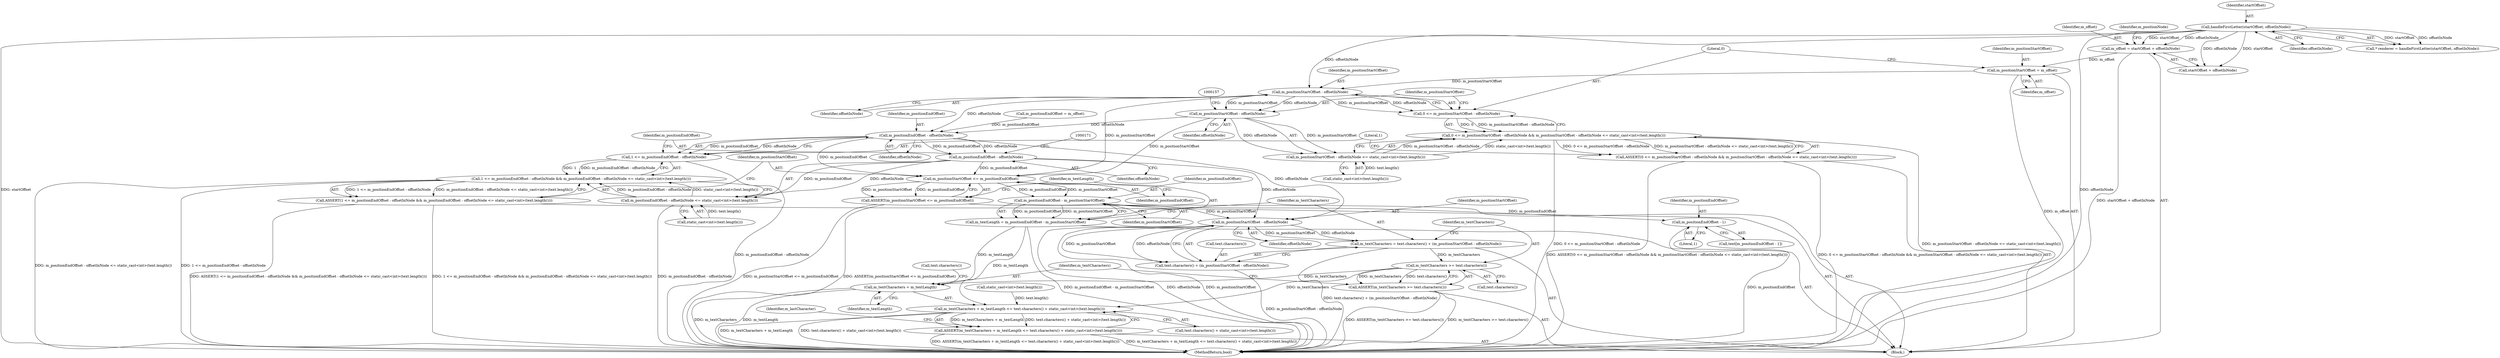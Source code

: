 digraph "1_Chrome_09fbb829eab7ee25e90bb4e9c2f4973c6c62d0f3@integer" {
"1000134" [label="(Call,m_offset = startOffset + offsetInNode)"];
"1000110" [label="(Call,handleFirstLetter(startOffset, offsetInNode))"];
"1000142" [label="(Call,m_positionStartOffset = m_offset)"];
"1000149" [label="(Call,m_positionStartOffset - offsetInNode)"];
"1000147" [label="(Call,0 <= m_positionStartOffset - offsetInNode)"];
"1000146" [label="(Call,0 <= m_positionStartOffset - offsetInNode && m_positionStartOffset - offsetInNode <= static_cast<int>(text.length()))"];
"1000145" [label="(Call,ASSERT(0 <= m_positionStartOffset - offsetInNode && m_positionStartOffset - offsetInNode <= static_cast<int>(text.length())))"];
"1000153" [label="(Call,m_positionStartOffset - offsetInNode)"];
"1000152" [label="(Call,m_positionStartOffset - offsetInNode <= static_cast<int>(text.length()))"];
"1000163" [label="(Call,m_positionEndOffset - offsetInNode)"];
"1000161" [label="(Call,1 <= m_positionEndOffset - offsetInNode)"];
"1000160" [label="(Call,1 <= m_positionEndOffset - offsetInNode && m_positionEndOffset - offsetInNode <= static_cast<int>(text.length()))"];
"1000159" [label="(Call,ASSERT(1 <= m_positionEndOffset - offsetInNode && m_positionEndOffset - offsetInNode <= static_cast<int>(text.length())))"];
"1000167" [label="(Call,m_positionEndOffset - offsetInNode)"];
"1000166" [label="(Call,m_positionEndOffset - offsetInNode <= static_cast<int>(text.length()))"];
"1000174" [label="(Call,m_positionStartOffset <= m_positionEndOffset)"];
"1000173" [label="(Call,ASSERT(m_positionStartOffset <= m_positionEndOffset))"];
"1000179" [label="(Call,m_positionEndOffset - m_positionStartOffset)"];
"1000177" [label="(Call,m_textLength = m_positionEndOffset - m_positionStartOffset)"];
"1000194" [label="(Call,m_textCharacters + m_textLength <= text.characters() + static_cast<int>(text.length()))"];
"1000193" [label="(Call,ASSERT(m_textCharacters + m_textLength <= text.characters() + static_cast<int>(text.length())))"];
"1000195" [label="(Call,m_textCharacters + m_textLength)"];
"1000186" [label="(Call,m_positionStartOffset - offsetInNode)"];
"1000182" [label="(Call,m_textCharacters = text.characters() + (m_positionStartOffset - offsetInNode))"];
"1000190" [label="(Call,m_textCharacters >= text.characters())"];
"1000189" [label="(Call,ASSERT(m_textCharacters >= text.characters()))"];
"1000184" [label="(Call,text.characters() + (m_positionStartOffset - offsetInNode))"];
"1000207" [label="(Call,m_positionEndOffset - 1)"];
"1000140" [label="(Identifier,m_positionNode)"];
"1000110" [label="(Call,handleFirstLetter(startOffset, offsetInNode))"];
"1000177" [label="(Call,m_textLength = m_positionEndOffset - m_positionStartOffset)"];
"1000154" [label="(Identifier,m_positionStartOffset)"];
"1000148" [label="(Literal,0)"];
"1000159" [label="(Call,ASSERT(1 <= m_positionEndOffset - offsetInNode && m_positionEndOffset - offsetInNode <= static_cast<int>(text.length())))"];
"1000155" [label="(Identifier,offsetInNode)"];
"1000167" [label="(Call,m_positionEndOffset - offsetInNode)"];
"1000170" [label="(Call,static_cast<int>(text.length()))"];
"1000181" [label="(Identifier,m_positionStartOffset)"];
"1000136" [label="(Call,startOffset + offsetInNode)"];
"1000190" [label="(Call,m_textCharacters >= text.characters())"];
"1000147" [label="(Call,0 <= m_positionStartOffset - offsetInNode)"];
"1000142" [label="(Call,m_positionStartOffset = m_offset)"];
"1000112" [label="(Identifier,offsetInNode)"];
"1000187" [label="(Identifier,m_positionStartOffset)"];
"1000213" [label="(MethodReturn,bool)"];
"1000189" [label="(Call,ASSERT(m_textCharacters >= text.characters()))"];
"1000192" [label="(Call,text.characters())"];
"1000179" [label="(Call,m_positionEndOffset - m_positionStartOffset)"];
"1000145" [label="(Call,ASSERT(0 <= m_positionStartOffset - offsetInNode && m_positionStartOffset - offsetInNode <= static_cast<int>(text.length())))"];
"1000169" [label="(Identifier,offsetInNode)"];
"1000174" [label="(Call,m_positionStartOffset <= m_positionEndOffset)"];
"1000183" [label="(Identifier,m_textCharacters)"];
"1000144" [label="(Identifier,m_offset)"];
"1000151" [label="(Identifier,offsetInNode)"];
"1000188" [label="(Identifier,offsetInNode)"];
"1000152" [label="(Call,m_positionStartOffset - offsetInNode <= static_cast<int>(text.length()))"];
"1000204" [label="(Identifier,m_lastCharacter)"];
"1000168" [label="(Identifier,m_positionEndOffset)"];
"1000146" [label="(Call,0 <= m_positionStartOffset - offsetInNode && m_positionStartOffset - offsetInNode <= static_cast<int>(text.length()))"];
"1000153" [label="(Call,m_positionStartOffset - offsetInNode)"];
"1000135" [label="(Identifier,m_offset)"];
"1000156" [label="(Call,static_cast<int>(text.length()))"];
"1000176" [label="(Identifier,m_positionEndOffset)"];
"1000149" [label="(Call,m_positionStartOffset - offsetInNode)"];
"1000197" [label="(Identifier,m_textLength)"];
"1000163" [label="(Call,m_positionEndOffset - offsetInNode)"];
"1000164" [label="(Identifier,m_positionEndOffset)"];
"1000175" [label="(Identifier,m_positionStartOffset)"];
"1000186" [label="(Call,m_positionStartOffset - offsetInNode)"];
"1000196" [label="(Identifier,m_textCharacters)"];
"1000160" [label="(Call,1 <= m_positionEndOffset - offsetInNode && m_positionEndOffset - offsetInNode <= static_cast<int>(text.length()))"];
"1000173" [label="(Call,ASSERT(m_positionStartOffset <= m_positionEndOffset))"];
"1000199" [label="(Call,text.characters())"];
"1000185" [label="(Call,text.characters())"];
"1000165" [label="(Identifier,offsetInNode)"];
"1000166" [label="(Call,m_positionEndOffset - offsetInNode <= static_cast<int>(text.length()))"];
"1000162" [label="(Literal,1)"];
"1000131" [label="(Call,m_positionEndOffset = m_offset)"];
"1000198" [label="(Call,text.characters() + static_cast<int>(text.length()))"];
"1000182" [label="(Call,m_textCharacters = text.characters() + (m_positionStartOffset - offsetInNode))"];
"1000191" [label="(Identifier,m_textCharacters)"];
"1000200" [label="(Call,static_cast<int>(text.length()))"];
"1000209" [label="(Literal,1)"];
"1000178" [label="(Identifier,m_textLength)"];
"1000207" [label="(Call,m_positionEndOffset - 1)"];
"1000111" [label="(Identifier,startOffset)"];
"1000150" [label="(Identifier,m_positionStartOffset)"];
"1000195" [label="(Call,m_textCharacters + m_textLength)"];
"1000108" [label="(Call,* renderer = handleFirstLetter(startOffset, offsetInNode))"];
"1000205" [label="(Call,text[m_positionEndOffset - 1])"];
"1000208" [label="(Identifier,m_positionEndOffset)"];
"1000180" [label="(Identifier,m_positionEndOffset)"];
"1000134" [label="(Call,m_offset = startOffset + offsetInNode)"];
"1000194" [label="(Call,m_textCharacters + m_textLength <= text.characters() + static_cast<int>(text.length()))"];
"1000161" [label="(Call,1 <= m_positionEndOffset - offsetInNode)"];
"1000193" [label="(Call,ASSERT(m_textCharacters + m_textLength <= text.characters() + static_cast<int>(text.length())))"];
"1000143" [label="(Identifier,m_positionStartOffset)"];
"1000184" [label="(Call,text.characters() + (m_positionStartOffset - offsetInNode))"];
"1000101" [label="(Block,)"];
"1000134" -> "1000101"  [label="AST: "];
"1000134" -> "1000136"  [label="CFG: "];
"1000135" -> "1000134"  [label="AST: "];
"1000136" -> "1000134"  [label="AST: "];
"1000140" -> "1000134"  [label="CFG: "];
"1000134" -> "1000213"  [label="DDG: startOffset + offsetInNode"];
"1000110" -> "1000134"  [label="DDG: startOffset"];
"1000110" -> "1000134"  [label="DDG: offsetInNode"];
"1000134" -> "1000142"  [label="DDG: m_offset"];
"1000110" -> "1000108"  [label="AST: "];
"1000110" -> "1000112"  [label="CFG: "];
"1000111" -> "1000110"  [label="AST: "];
"1000112" -> "1000110"  [label="AST: "];
"1000108" -> "1000110"  [label="CFG: "];
"1000110" -> "1000213"  [label="DDG: offsetInNode"];
"1000110" -> "1000213"  [label="DDG: startOffset"];
"1000110" -> "1000108"  [label="DDG: startOffset"];
"1000110" -> "1000108"  [label="DDG: offsetInNode"];
"1000110" -> "1000136"  [label="DDG: startOffset"];
"1000110" -> "1000136"  [label="DDG: offsetInNode"];
"1000110" -> "1000149"  [label="DDG: offsetInNode"];
"1000142" -> "1000101"  [label="AST: "];
"1000142" -> "1000144"  [label="CFG: "];
"1000143" -> "1000142"  [label="AST: "];
"1000144" -> "1000142"  [label="AST: "];
"1000148" -> "1000142"  [label="CFG: "];
"1000142" -> "1000213"  [label="DDG: m_offset"];
"1000142" -> "1000149"  [label="DDG: m_positionStartOffset"];
"1000149" -> "1000147"  [label="AST: "];
"1000149" -> "1000151"  [label="CFG: "];
"1000150" -> "1000149"  [label="AST: "];
"1000151" -> "1000149"  [label="AST: "];
"1000147" -> "1000149"  [label="CFG: "];
"1000149" -> "1000147"  [label="DDG: m_positionStartOffset"];
"1000149" -> "1000147"  [label="DDG: offsetInNode"];
"1000149" -> "1000153"  [label="DDG: m_positionStartOffset"];
"1000149" -> "1000153"  [label="DDG: offsetInNode"];
"1000149" -> "1000163"  [label="DDG: offsetInNode"];
"1000149" -> "1000174"  [label="DDG: m_positionStartOffset"];
"1000147" -> "1000146"  [label="AST: "];
"1000148" -> "1000147"  [label="AST: "];
"1000154" -> "1000147"  [label="CFG: "];
"1000146" -> "1000147"  [label="CFG: "];
"1000147" -> "1000146"  [label="DDG: 0"];
"1000147" -> "1000146"  [label="DDG: m_positionStartOffset - offsetInNode"];
"1000146" -> "1000145"  [label="AST: "];
"1000146" -> "1000152"  [label="CFG: "];
"1000152" -> "1000146"  [label="AST: "];
"1000145" -> "1000146"  [label="CFG: "];
"1000146" -> "1000213"  [label="DDG: m_positionStartOffset - offsetInNode <= static_cast<int>(text.length())"];
"1000146" -> "1000213"  [label="DDG: 0 <= m_positionStartOffset - offsetInNode"];
"1000146" -> "1000145"  [label="DDG: 0 <= m_positionStartOffset - offsetInNode"];
"1000146" -> "1000145"  [label="DDG: m_positionStartOffset - offsetInNode <= static_cast<int>(text.length())"];
"1000152" -> "1000146"  [label="DDG: m_positionStartOffset - offsetInNode"];
"1000152" -> "1000146"  [label="DDG: static_cast<int>(text.length())"];
"1000145" -> "1000101"  [label="AST: "];
"1000162" -> "1000145"  [label="CFG: "];
"1000145" -> "1000213"  [label="DDG: ASSERT(0 <= m_positionStartOffset - offsetInNode && m_positionStartOffset - offsetInNode <= static_cast<int>(text.length()))"];
"1000145" -> "1000213"  [label="DDG: 0 <= m_positionStartOffset - offsetInNode && m_positionStartOffset - offsetInNode <= static_cast<int>(text.length())"];
"1000153" -> "1000152"  [label="AST: "];
"1000153" -> "1000155"  [label="CFG: "];
"1000154" -> "1000153"  [label="AST: "];
"1000155" -> "1000153"  [label="AST: "];
"1000157" -> "1000153"  [label="CFG: "];
"1000153" -> "1000152"  [label="DDG: m_positionStartOffset"];
"1000153" -> "1000152"  [label="DDG: offsetInNode"];
"1000153" -> "1000163"  [label="DDG: offsetInNode"];
"1000153" -> "1000174"  [label="DDG: m_positionStartOffset"];
"1000152" -> "1000156"  [label="CFG: "];
"1000156" -> "1000152"  [label="AST: "];
"1000156" -> "1000152"  [label="DDG: text.length()"];
"1000163" -> "1000161"  [label="AST: "];
"1000163" -> "1000165"  [label="CFG: "];
"1000164" -> "1000163"  [label="AST: "];
"1000165" -> "1000163"  [label="AST: "];
"1000161" -> "1000163"  [label="CFG: "];
"1000163" -> "1000161"  [label="DDG: m_positionEndOffset"];
"1000163" -> "1000161"  [label="DDG: offsetInNode"];
"1000131" -> "1000163"  [label="DDG: m_positionEndOffset"];
"1000163" -> "1000167"  [label="DDG: m_positionEndOffset"];
"1000163" -> "1000167"  [label="DDG: offsetInNode"];
"1000163" -> "1000174"  [label="DDG: m_positionEndOffset"];
"1000163" -> "1000186"  [label="DDG: offsetInNode"];
"1000161" -> "1000160"  [label="AST: "];
"1000162" -> "1000161"  [label="AST: "];
"1000168" -> "1000161"  [label="CFG: "];
"1000160" -> "1000161"  [label="CFG: "];
"1000161" -> "1000213"  [label="DDG: m_positionEndOffset - offsetInNode"];
"1000161" -> "1000160"  [label="DDG: 1"];
"1000161" -> "1000160"  [label="DDG: m_positionEndOffset - offsetInNode"];
"1000160" -> "1000159"  [label="AST: "];
"1000160" -> "1000166"  [label="CFG: "];
"1000166" -> "1000160"  [label="AST: "];
"1000159" -> "1000160"  [label="CFG: "];
"1000160" -> "1000213"  [label="DDG: m_positionEndOffset - offsetInNode <= static_cast<int>(text.length())"];
"1000160" -> "1000213"  [label="DDG: 1 <= m_positionEndOffset - offsetInNode"];
"1000160" -> "1000159"  [label="DDG: 1 <= m_positionEndOffset - offsetInNode"];
"1000160" -> "1000159"  [label="DDG: m_positionEndOffset - offsetInNode <= static_cast<int>(text.length())"];
"1000166" -> "1000160"  [label="DDG: m_positionEndOffset - offsetInNode"];
"1000166" -> "1000160"  [label="DDG: static_cast<int>(text.length())"];
"1000159" -> "1000101"  [label="AST: "];
"1000175" -> "1000159"  [label="CFG: "];
"1000159" -> "1000213"  [label="DDG: ASSERT(1 <= m_positionEndOffset - offsetInNode && m_positionEndOffset - offsetInNode <= static_cast<int>(text.length()))"];
"1000159" -> "1000213"  [label="DDG: 1 <= m_positionEndOffset - offsetInNode && m_positionEndOffset - offsetInNode <= static_cast<int>(text.length())"];
"1000167" -> "1000166"  [label="AST: "];
"1000167" -> "1000169"  [label="CFG: "];
"1000168" -> "1000167"  [label="AST: "];
"1000169" -> "1000167"  [label="AST: "];
"1000171" -> "1000167"  [label="CFG: "];
"1000167" -> "1000166"  [label="DDG: m_positionEndOffset"];
"1000167" -> "1000166"  [label="DDG: offsetInNode"];
"1000167" -> "1000174"  [label="DDG: m_positionEndOffset"];
"1000167" -> "1000186"  [label="DDG: offsetInNode"];
"1000166" -> "1000170"  [label="CFG: "];
"1000170" -> "1000166"  [label="AST: "];
"1000166" -> "1000213"  [label="DDG: m_positionEndOffset - offsetInNode"];
"1000170" -> "1000166"  [label="DDG: text.length()"];
"1000174" -> "1000173"  [label="AST: "];
"1000174" -> "1000176"  [label="CFG: "];
"1000175" -> "1000174"  [label="AST: "];
"1000176" -> "1000174"  [label="AST: "];
"1000173" -> "1000174"  [label="CFG: "];
"1000174" -> "1000173"  [label="DDG: m_positionStartOffset"];
"1000174" -> "1000173"  [label="DDG: m_positionEndOffset"];
"1000174" -> "1000179"  [label="DDG: m_positionEndOffset"];
"1000174" -> "1000179"  [label="DDG: m_positionStartOffset"];
"1000173" -> "1000101"  [label="AST: "];
"1000178" -> "1000173"  [label="CFG: "];
"1000173" -> "1000213"  [label="DDG: ASSERT(m_positionStartOffset <= m_positionEndOffset)"];
"1000173" -> "1000213"  [label="DDG: m_positionStartOffset <= m_positionEndOffset"];
"1000179" -> "1000177"  [label="AST: "];
"1000179" -> "1000181"  [label="CFG: "];
"1000180" -> "1000179"  [label="AST: "];
"1000181" -> "1000179"  [label="AST: "];
"1000177" -> "1000179"  [label="CFG: "];
"1000179" -> "1000177"  [label="DDG: m_positionEndOffset"];
"1000179" -> "1000177"  [label="DDG: m_positionStartOffset"];
"1000179" -> "1000186"  [label="DDG: m_positionStartOffset"];
"1000179" -> "1000207"  [label="DDG: m_positionEndOffset"];
"1000177" -> "1000101"  [label="AST: "];
"1000178" -> "1000177"  [label="AST: "];
"1000183" -> "1000177"  [label="CFG: "];
"1000177" -> "1000213"  [label="DDG: m_positionEndOffset - m_positionStartOffset"];
"1000177" -> "1000194"  [label="DDG: m_textLength"];
"1000177" -> "1000195"  [label="DDG: m_textLength"];
"1000194" -> "1000193"  [label="AST: "];
"1000194" -> "1000198"  [label="CFG: "];
"1000195" -> "1000194"  [label="AST: "];
"1000198" -> "1000194"  [label="AST: "];
"1000193" -> "1000194"  [label="CFG: "];
"1000194" -> "1000213"  [label="DDG: m_textCharacters + m_textLength"];
"1000194" -> "1000213"  [label="DDG: text.characters() + static_cast<int>(text.length())"];
"1000194" -> "1000193"  [label="DDG: m_textCharacters + m_textLength"];
"1000194" -> "1000193"  [label="DDG: text.characters() + static_cast<int>(text.length())"];
"1000190" -> "1000194"  [label="DDG: m_textCharacters"];
"1000200" -> "1000194"  [label="DDG: text.length()"];
"1000193" -> "1000101"  [label="AST: "];
"1000204" -> "1000193"  [label="CFG: "];
"1000193" -> "1000213"  [label="DDG: m_textCharacters + m_textLength <= text.characters() + static_cast<int>(text.length())"];
"1000193" -> "1000213"  [label="DDG: ASSERT(m_textCharacters + m_textLength <= text.characters() + static_cast<int>(text.length()))"];
"1000195" -> "1000197"  [label="CFG: "];
"1000196" -> "1000195"  [label="AST: "];
"1000197" -> "1000195"  [label="AST: "];
"1000199" -> "1000195"  [label="CFG: "];
"1000195" -> "1000213"  [label="DDG: m_textLength"];
"1000195" -> "1000213"  [label="DDG: m_textCharacters"];
"1000190" -> "1000195"  [label="DDG: m_textCharacters"];
"1000186" -> "1000184"  [label="AST: "];
"1000186" -> "1000188"  [label="CFG: "];
"1000187" -> "1000186"  [label="AST: "];
"1000188" -> "1000186"  [label="AST: "];
"1000184" -> "1000186"  [label="CFG: "];
"1000186" -> "1000213"  [label="DDG: offsetInNode"];
"1000186" -> "1000213"  [label="DDG: m_positionStartOffset"];
"1000186" -> "1000182"  [label="DDG: m_positionStartOffset"];
"1000186" -> "1000182"  [label="DDG: offsetInNode"];
"1000186" -> "1000184"  [label="DDG: m_positionStartOffset"];
"1000186" -> "1000184"  [label="DDG: offsetInNode"];
"1000182" -> "1000101"  [label="AST: "];
"1000182" -> "1000184"  [label="CFG: "];
"1000183" -> "1000182"  [label="AST: "];
"1000184" -> "1000182"  [label="AST: "];
"1000191" -> "1000182"  [label="CFG: "];
"1000182" -> "1000213"  [label="DDG: text.characters() + (m_positionStartOffset - offsetInNode)"];
"1000182" -> "1000190"  [label="DDG: m_textCharacters"];
"1000190" -> "1000189"  [label="AST: "];
"1000190" -> "1000192"  [label="CFG: "];
"1000191" -> "1000190"  [label="AST: "];
"1000192" -> "1000190"  [label="AST: "];
"1000189" -> "1000190"  [label="CFG: "];
"1000190" -> "1000189"  [label="DDG: m_textCharacters"];
"1000190" -> "1000189"  [label="DDG: text.characters()"];
"1000189" -> "1000101"  [label="AST: "];
"1000196" -> "1000189"  [label="CFG: "];
"1000189" -> "1000213"  [label="DDG: m_textCharacters >= text.characters()"];
"1000189" -> "1000213"  [label="DDG: ASSERT(m_textCharacters >= text.characters())"];
"1000185" -> "1000184"  [label="AST: "];
"1000184" -> "1000213"  [label="DDG: m_positionStartOffset - offsetInNode"];
"1000207" -> "1000205"  [label="AST: "];
"1000207" -> "1000209"  [label="CFG: "];
"1000208" -> "1000207"  [label="AST: "];
"1000209" -> "1000207"  [label="AST: "];
"1000205" -> "1000207"  [label="CFG: "];
"1000207" -> "1000213"  [label="DDG: m_positionEndOffset"];
}
